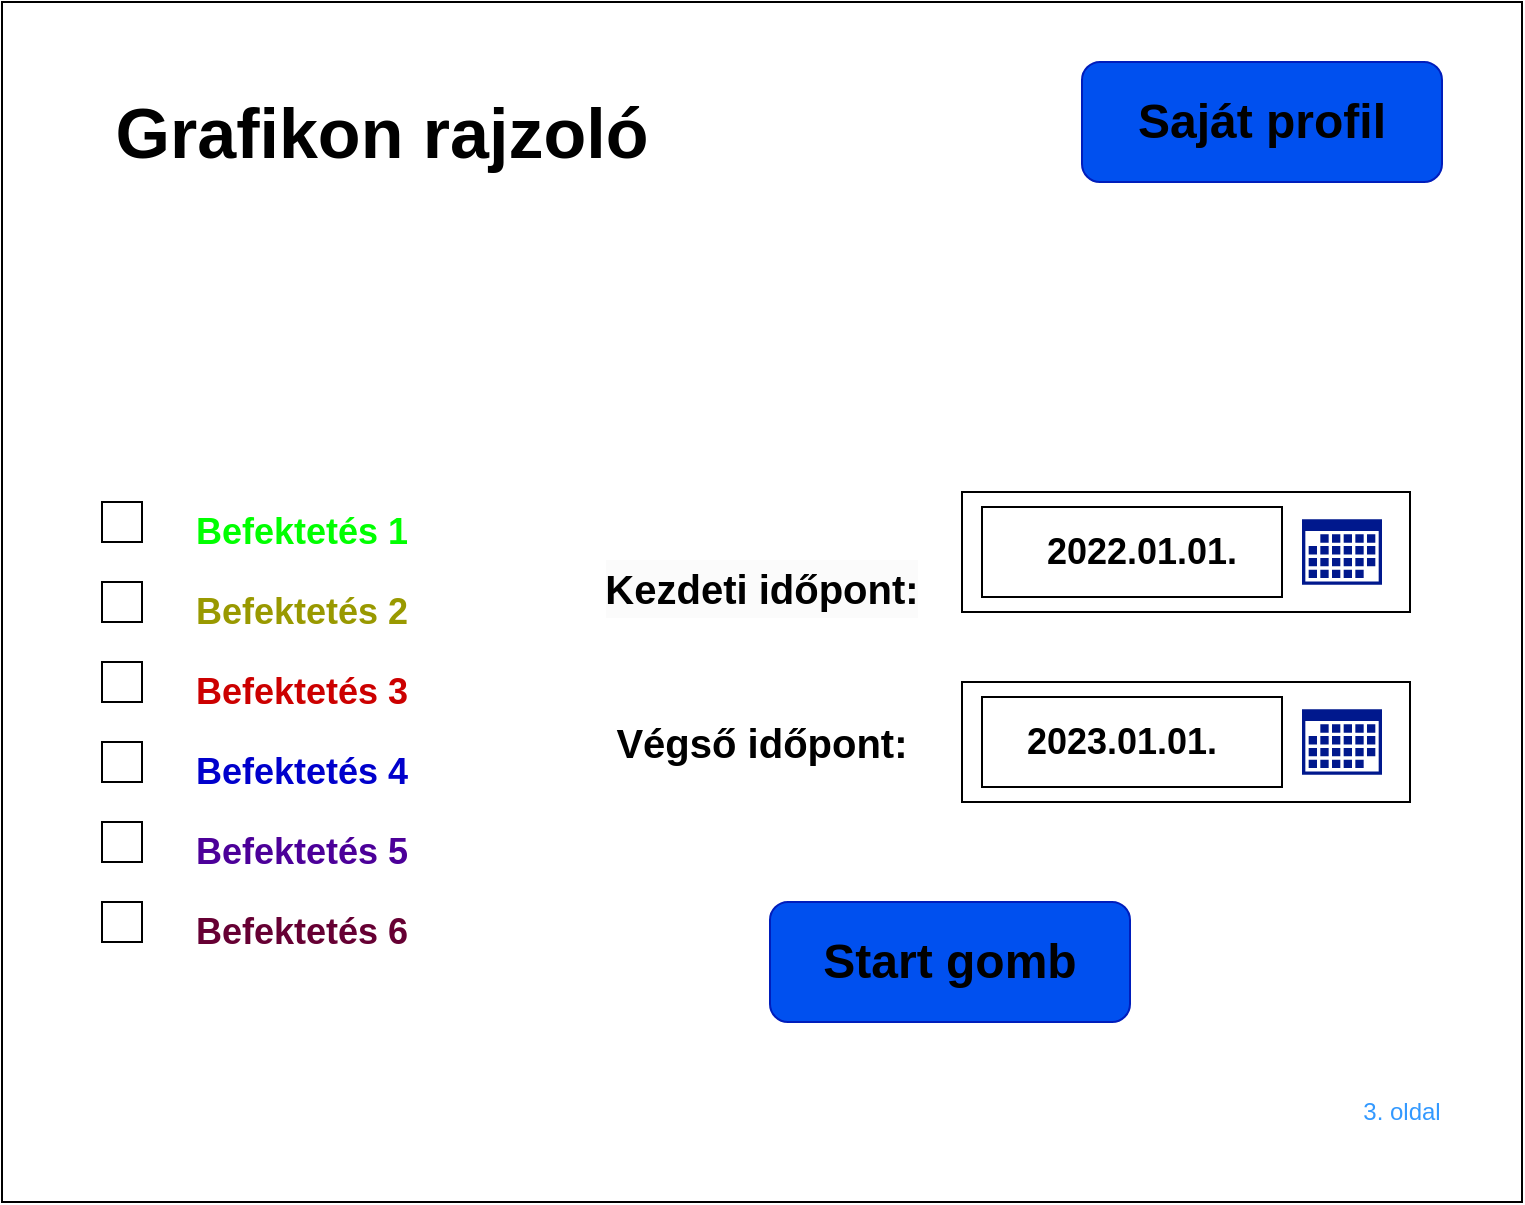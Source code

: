 <mxfile version="21.1.4" type="device">
  <diagram name="Page-1" id="FnqyPSdki8gtz2eZHb5h">
    <mxGraphModel dx="1195" dy="637" grid="1" gridSize="10" guides="1" tooltips="1" connect="1" arrows="1" fold="1" page="1" pageScale="1" pageWidth="827" pageHeight="1169" math="0" shadow="0">
      <root>
        <mxCell id="0" />
        <mxCell id="1" parent="0" />
        <mxCell id="2q9E92bp1PjXqGo0BfMF-1" value="&#xa;&lt;h1 style=&quot;border-color: var(--border-color); color: rgb(0, 0, 0); font-family: Helvetica; font-style: normal; font-variant-ligatures: normal; font-variant-caps: normal; letter-spacing: normal; orphans: 2; text-align: center; text-indent: 0px; text-transform: none; widows: 2; word-spacing: 0px; -webkit-text-stroke-width: 0px; background-color: rgb(251, 251, 251); text-decoration-thickness: initial; text-decoration-style: initial; text-decoration-color: initial;&quot;&gt;&lt;font style=&quot;border-color: var(--border-color); font-size: 20px;&quot;&gt;Kezdeti időpont:&lt;/font&gt;&lt;/h1&gt;&#xa;&#xa;" style="rounded=0;whiteSpace=wrap;html=1;" vertex="1" parent="1">
          <mxGeometry x="30" y="30" width="760" height="600" as="geometry" />
        </mxCell>
        <mxCell id="2q9E92bp1PjXqGo0BfMF-4" value="" style="rounded=1;whiteSpace=wrap;html=1;shadow=0;glass=0;fillColor=#0050ef;fontColor=#ffffff;strokeColor=#001DBC;" vertex="1" parent="1">
          <mxGeometry x="570" y="60" width="180" height="60" as="geometry" />
        </mxCell>
        <mxCell id="2q9E92bp1PjXqGo0BfMF-5" value="&lt;h1&gt;Saját profil&lt;/h1&gt;" style="text;html=1;strokeColor=none;fillColor=none;align=center;verticalAlign=middle;whiteSpace=wrap;rounded=1;" vertex="1" parent="1">
          <mxGeometry x="560" y="75" width="200" height="30" as="geometry" />
        </mxCell>
        <mxCell id="2q9E92bp1PjXqGo0BfMF-6" value="&lt;h1&gt;&lt;font style=&quot;font-size: 35px;&quot;&gt;Grafikon rajzoló&lt;/font&gt;&lt;/h1&gt;" style="text;html=1;strokeColor=none;fillColor=none;align=center;verticalAlign=middle;whiteSpace=wrap;rounded=0;" vertex="1" parent="1">
          <mxGeometry x="80" y="80" width="280" height="30" as="geometry" />
        </mxCell>
        <mxCell id="2q9E92bp1PjXqGo0BfMF-7" value="" style="shape=image;verticalLabelPosition=bottom;labelBackgroundColor=default;verticalAlign=top;aspect=fixed;imageAspect=0;image=https://www.aegonalapkezelo.hu/wp-content/uploads/2011/03/graf-hozam-adat.png;" vertex="1" parent="1">
          <mxGeometry x="80" y="130" width="465.65" height="120" as="geometry" />
        </mxCell>
        <mxCell id="2q9E92bp1PjXqGo0BfMF-8" value="" style="whiteSpace=wrap;html=1;aspect=fixed;" vertex="1" parent="1">
          <mxGeometry x="80" y="280" width="20" height="20" as="geometry" />
        </mxCell>
        <mxCell id="2q9E92bp1PjXqGo0BfMF-9" value="" style="whiteSpace=wrap;html=1;aspect=fixed;" vertex="1" parent="1">
          <mxGeometry x="80" y="320" width="20" height="20" as="geometry" />
        </mxCell>
        <mxCell id="2q9E92bp1PjXqGo0BfMF-10" value="" style="whiteSpace=wrap;html=1;aspect=fixed;" vertex="1" parent="1">
          <mxGeometry x="80" y="360" width="20" height="20" as="geometry" />
        </mxCell>
        <mxCell id="2q9E92bp1PjXqGo0BfMF-11" value="" style="whiteSpace=wrap;html=1;aspect=fixed;" vertex="1" parent="1">
          <mxGeometry x="80" y="400" width="20" height="20" as="geometry" />
        </mxCell>
        <mxCell id="2q9E92bp1PjXqGo0BfMF-12" value="" style="whiteSpace=wrap;html=1;aspect=fixed;" vertex="1" parent="1">
          <mxGeometry x="80" y="440" width="20" height="20" as="geometry" />
        </mxCell>
        <mxCell id="2q9E92bp1PjXqGo0BfMF-13" value="" style="whiteSpace=wrap;html=1;aspect=fixed;" vertex="1" parent="1">
          <mxGeometry x="80" y="480" width="20" height="20" as="geometry" />
        </mxCell>
        <mxCell id="2q9E92bp1PjXqGo0BfMF-14" value="&lt;h2&gt;Befektetés 1&lt;/h2&gt;" style="text;html=1;strokeColor=none;fillColor=none;align=center;verticalAlign=middle;whiteSpace=wrap;rounded=0;fontColor=#00FF00;" vertex="1" parent="1">
          <mxGeometry x="120" y="280" width="120" height="30" as="geometry" />
        </mxCell>
        <mxCell id="2q9E92bp1PjXqGo0BfMF-15" value="&lt;h2&gt;Befektetés 2&lt;/h2&gt;" style="text;html=1;strokeColor=none;fillColor=none;align=center;verticalAlign=middle;whiteSpace=wrap;rounded=0;fontColor=#999900;" vertex="1" parent="1">
          <mxGeometry x="120" y="320" width="120" height="30" as="geometry" />
        </mxCell>
        <mxCell id="2q9E92bp1PjXqGo0BfMF-16" value="&lt;h2&gt;Befektetés 3&lt;/h2&gt;" style="text;html=1;strokeColor=none;fillColor=none;align=center;verticalAlign=middle;whiteSpace=wrap;rounded=0;fontColor=#CC0000;" vertex="1" parent="1">
          <mxGeometry x="120" y="360" width="120" height="30" as="geometry" />
        </mxCell>
        <mxCell id="2q9E92bp1PjXqGo0BfMF-17" value="&lt;h2&gt;Befektetés 6&lt;/h2&gt;" style="text;html=1;strokeColor=none;fillColor=none;align=center;verticalAlign=middle;whiteSpace=wrap;rounded=0;fontColor=#660033;" vertex="1" parent="1">
          <mxGeometry x="120" y="480" width="120" height="30" as="geometry" />
        </mxCell>
        <mxCell id="2q9E92bp1PjXqGo0BfMF-18" value="&lt;h2&gt;Befektetés 5&lt;/h2&gt;" style="text;html=1;strokeColor=none;fillColor=none;align=center;verticalAlign=middle;whiteSpace=wrap;rounded=0;fontColor=#4C0099;" vertex="1" parent="1">
          <mxGeometry x="120" y="440" width="120" height="30" as="geometry" />
        </mxCell>
        <mxCell id="2q9E92bp1PjXqGo0BfMF-19" value="&lt;h2&gt;Befektetés 4&lt;/h2&gt;" style="text;html=1;strokeColor=none;fillColor=none;align=center;verticalAlign=middle;whiteSpace=wrap;rounded=0;fontColor=#0000CC;" vertex="1" parent="1">
          <mxGeometry x="120" y="400" width="120" height="30" as="geometry" />
        </mxCell>
        <mxCell id="2q9E92bp1PjXqGo0BfMF-21" value="&lt;h1&gt;&lt;font style=&quot;font-size: 20px;&quot;&gt;Végső időpont:&lt;/font&gt;&lt;/h1&gt;" style="text;html=1;strokeColor=none;fillColor=none;align=center;verticalAlign=middle;whiteSpace=wrap;rounded=0;" vertex="1" parent="1">
          <mxGeometry x="322" y="385" width="176" height="30" as="geometry" />
        </mxCell>
        <mxCell id="2q9E92bp1PjXqGo0BfMF-22" value="" style="rounded=0;whiteSpace=wrap;html=1;" vertex="1" parent="1">
          <mxGeometry x="510" y="275" width="224" height="60" as="geometry" />
        </mxCell>
        <mxCell id="2q9E92bp1PjXqGo0BfMF-23" value="" style="rounded=0;whiteSpace=wrap;html=1;" vertex="1" parent="1">
          <mxGeometry x="520" y="282.5" width="150" height="45" as="geometry" />
        </mxCell>
        <mxCell id="2q9E92bp1PjXqGo0BfMF-24" value="&lt;h2&gt;2022.01.01.&lt;/h2&gt;" style="text;html=1;strokeColor=none;fillColor=none;align=center;verticalAlign=middle;whiteSpace=wrap;rounded=0;" vertex="1" parent="1">
          <mxGeometry x="570" y="290" width="60" height="30" as="geometry" />
        </mxCell>
        <mxCell id="2q9E92bp1PjXqGo0BfMF-25" value="" style="sketch=0;aspect=fixed;pointerEvents=1;shadow=0;dashed=0;html=1;strokeColor=none;labelPosition=center;verticalLabelPosition=bottom;verticalAlign=top;align=center;fillColor=#00188D;shape=mxgraph.mscae.enterprise.calendar" vertex="1" parent="1">
          <mxGeometry x="680" y="288.6" width="40" height="32.8" as="geometry" />
        </mxCell>
        <mxCell id="2q9E92bp1PjXqGo0BfMF-26" value="" style="rounded=0;whiteSpace=wrap;html=1;" vertex="1" parent="1">
          <mxGeometry x="510" y="370" width="224" height="60" as="geometry" />
        </mxCell>
        <mxCell id="2q9E92bp1PjXqGo0BfMF-27" value="" style="rounded=0;whiteSpace=wrap;html=1;" vertex="1" parent="1">
          <mxGeometry x="520" y="377.5" width="150" height="45" as="geometry" />
        </mxCell>
        <mxCell id="2q9E92bp1PjXqGo0BfMF-28" value="&lt;h2&gt;2023.01.01.&lt;/h2&gt;" style="text;html=1;strokeColor=none;fillColor=none;align=center;verticalAlign=middle;whiteSpace=wrap;rounded=0;" vertex="1" parent="1">
          <mxGeometry x="560" y="385" width="60" height="30" as="geometry" />
        </mxCell>
        <mxCell id="2q9E92bp1PjXqGo0BfMF-29" value="" style="sketch=0;aspect=fixed;pointerEvents=1;shadow=0;dashed=0;html=1;strokeColor=none;labelPosition=center;verticalLabelPosition=bottom;verticalAlign=top;align=center;fillColor=#00188D;shape=mxgraph.mscae.enterprise.calendar" vertex="1" parent="1">
          <mxGeometry x="680" y="383.6" width="40" height="32.8" as="geometry" />
        </mxCell>
        <mxCell id="2q9E92bp1PjXqGo0BfMF-31" value="" style="rounded=1;whiteSpace=wrap;html=1;shadow=0;glass=0;fillColor=#0050ef;fontColor=#ffffff;strokeColor=#001DBC;" vertex="1" parent="1">
          <mxGeometry x="414" y="480" width="180" height="60" as="geometry" />
        </mxCell>
        <mxCell id="2q9E92bp1PjXqGo0BfMF-32" value="&lt;h1&gt;Start gomb&lt;/h1&gt;" style="text;html=1;strokeColor=none;fillColor=none;align=center;verticalAlign=middle;whiteSpace=wrap;rounded=1;" vertex="1" parent="1">
          <mxGeometry x="404" y="495" width="200" height="30" as="geometry" />
        </mxCell>
        <mxCell id="2q9E92bp1PjXqGo0BfMF-33" value="3. oldal" style="text;html=1;strokeColor=none;fillColor=none;align=center;verticalAlign=middle;whiteSpace=wrap;rounded=0;fontColor=#3399FF;" vertex="1" parent="1">
          <mxGeometry x="700" y="570" width="60" height="30" as="geometry" />
        </mxCell>
      </root>
    </mxGraphModel>
  </diagram>
</mxfile>
